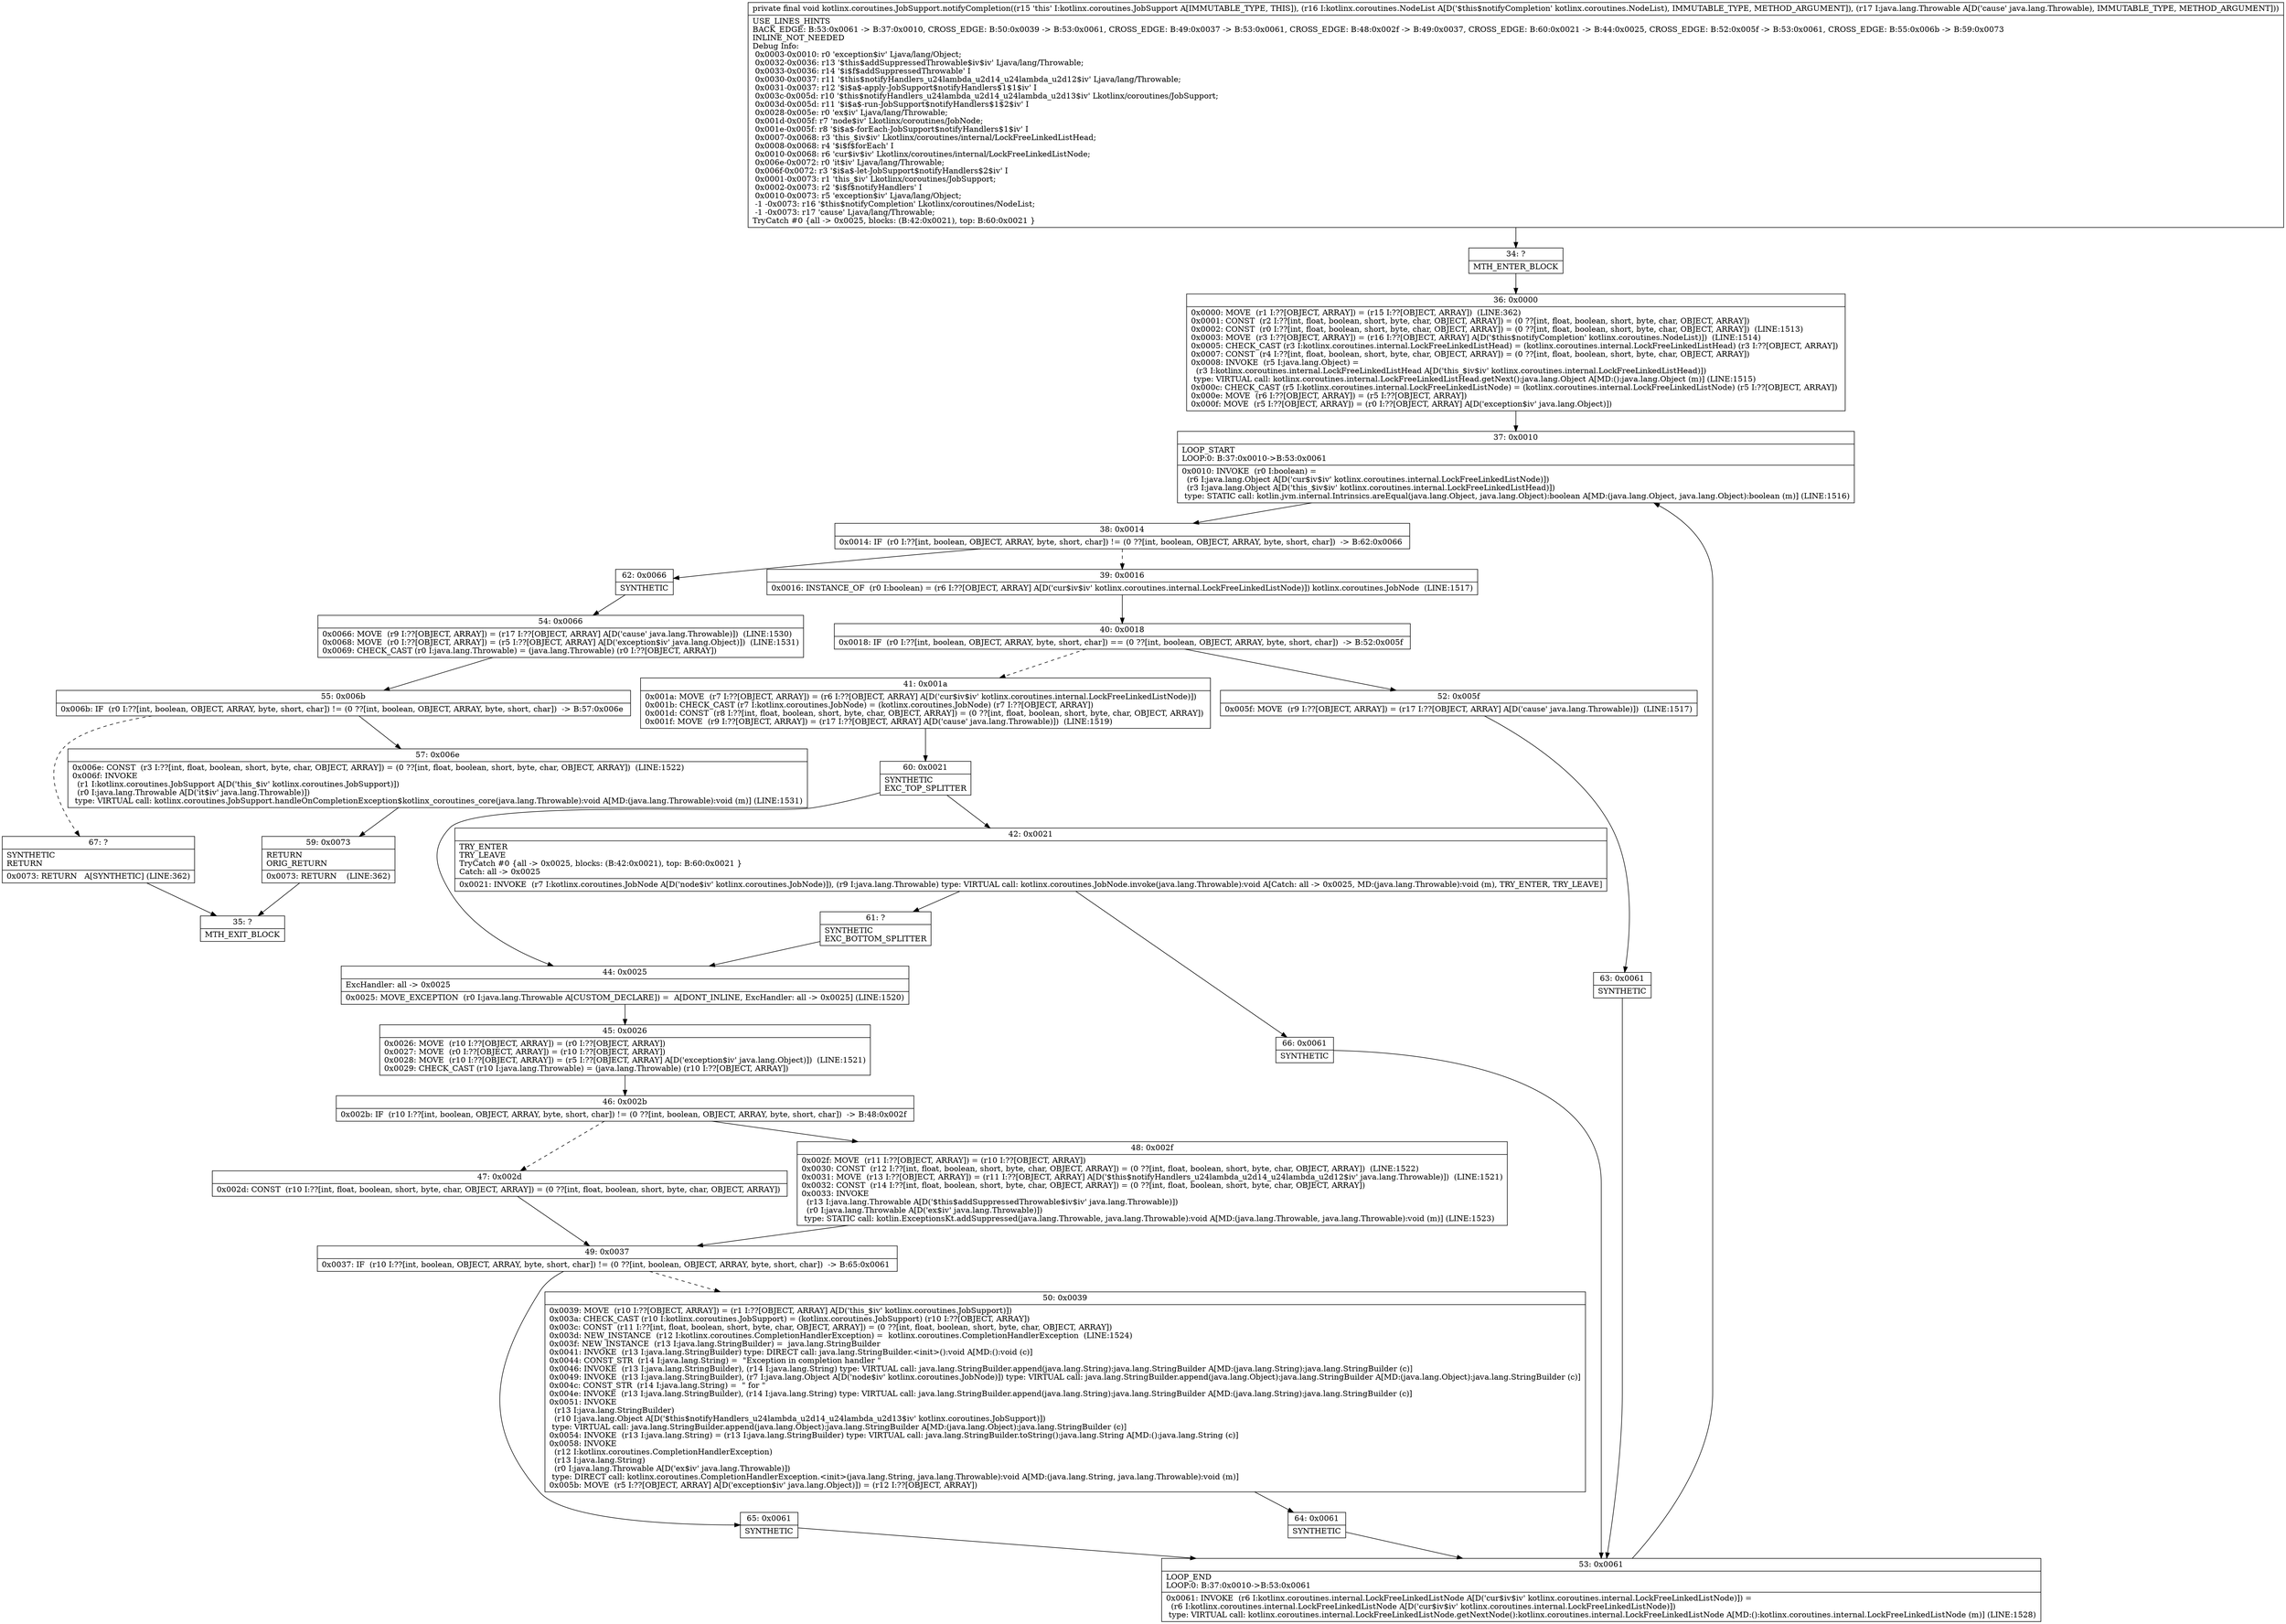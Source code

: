 digraph "CFG forkotlinx.coroutines.JobSupport.notifyCompletion(Lkotlinx\/coroutines\/NodeList;Ljava\/lang\/Throwable;)V" {
Node_34 [shape=record,label="{34\:\ ?|MTH_ENTER_BLOCK\l}"];
Node_36 [shape=record,label="{36\:\ 0x0000|0x0000: MOVE  (r1 I:??[OBJECT, ARRAY]) = (r15 I:??[OBJECT, ARRAY])  (LINE:362)\l0x0001: CONST  (r2 I:??[int, float, boolean, short, byte, char, OBJECT, ARRAY]) = (0 ??[int, float, boolean, short, byte, char, OBJECT, ARRAY]) \l0x0002: CONST  (r0 I:??[int, float, boolean, short, byte, char, OBJECT, ARRAY]) = (0 ??[int, float, boolean, short, byte, char, OBJECT, ARRAY])  (LINE:1513)\l0x0003: MOVE  (r3 I:??[OBJECT, ARRAY]) = (r16 I:??[OBJECT, ARRAY] A[D('$this$notifyCompletion' kotlinx.coroutines.NodeList)])  (LINE:1514)\l0x0005: CHECK_CAST (r3 I:kotlinx.coroutines.internal.LockFreeLinkedListHead) = (kotlinx.coroutines.internal.LockFreeLinkedListHead) (r3 I:??[OBJECT, ARRAY]) \l0x0007: CONST  (r4 I:??[int, float, boolean, short, byte, char, OBJECT, ARRAY]) = (0 ??[int, float, boolean, short, byte, char, OBJECT, ARRAY]) \l0x0008: INVOKE  (r5 I:java.lang.Object) = \l  (r3 I:kotlinx.coroutines.internal.LockFreeLinkedListHead A[D('this_$iv$iv' kotlinx.coroutines.internal.LockFreeLinkedListHead)])\l type: VIRTUAL call: kotlinx.coroutines.internal.LockFreeLinkedListHead.getNext():java.lang.Object A[MD:():java.lang.Object (m)] (LINE:1515)\l0x000c: CHECK_CAST (r5 I:kotlinx.coroutines.internal.LockFreeLinkedListNode) = (kotlinx.coroutines.internal.LockFreeLinkedListNode) (r5 I:??[OBJECT, ARRAY]) \l0x000e: MOVE  (r6 I:??[OBJECT, ARRAY]) = (r5 I:??[OBJECT, ARRAY]) \l0x000f: MOVE  (r5 I:??[OBJECT, ARRAY]) = (r0 I:??[OBJECT, ARRAY] A[D('exception$iv' java.lang.Object)]) \l}"];
Node_37 [shape=record,label="{37\:\ 0x0010|LOOP_START\lLOOP:0: B:37:0x0010\-\>B:53:0x0061\l|0x0010: INVOKE  (r0 I:boolean) = \l  (r6 I:java.lang.Object A[D('cur$iv$iv' kotlinx.coroutines.internal.LockFreeLinkedListNode)])\l  (r3 I:java.lang.Object A[D('this_$iv$iv' kotlinx.coroutines.internal.LockFreeLinkedListHead)])\l type: STATIC call: kotlin.jvm.internal.Intrinsics.areEqual(java.lang.Object, java.lang.Object):boolean A[MD:(java.lang.Object, java.lang.Object):boolean (m)] (LINE:1516)\l}"];
Node_38 [shape=record,label="{38\:\ 0x0014|0x0014: IF  (r0 I:??[int, boolean, OBJECT, ARRAY, byte, short, char]) != (0 ??[int, boolean, OBJECT, ARRAY, byte, short, char])  \-\> B:62:0x0066 \l}"];
Node_39 [shape=record,label="{39\:\ 0x0016|0x0016: INSTANCE_OF  (r0 I:boolean) = (r6 I:??[OBJECT, ARRAY] A[D('cur$iv$iv' kotlinx.coroutines.internal.LockFreeLinkedListNode)]) kotlinx.coroutines.JobNode  (LINE:1517)\l}"];
Node_40 [shape=record,label="{40\:\ 0x0018|0x0018: IF  (r0 I:??[int, boolean, OBJECT, ARRAY, byte, short, char]) == (0 ??[int, boolean, OBJECT, ARRAY, byte, short, char])  \-\> B:52:0x005f \l}"];
Node_41 [shape=record,label="{41\:\ 0x001a|0x001a: MOVE  (r7 I:??[OBJECT, ARRAY]) = (r6 I:??[OBJECT, ARRAY] A[D('cur$iv$iv' kotlinx.coroutines.internal.LockFreeLinkedListNode)]) \l0x001b: CHECK_CAST (r7 I:kotlinx.coroutines.JobNode) = (kotlinx.coroutines.JobNode) (r7 I:??[OBJECT, ARRAY]) \l0x001d: CONST  (r8 I:??[int, float, boolean, short, byte, char, OBJECT, ARRAY]) = (0 ??[int, float, boolean, short, byte, char, OBJECT, ARRAY]) \l0x001f: MOVE  (r9 I:??[OBJECT, ARRAY]) = (r17 I:??[OBJECT, ARRAY] A[D('cause' java.lang.Throwable)])  (LINE:1519)\l}"];
Node_60 [shape=record,label="{60\:\ 0x0021|SYNTHETIC\lEXC_TOP_SPLITTER\l}"];
Node_42 [shape=record,label="{42\:\ 0x0021|TRY_ENTER\lTRY_LEAVE\lTryCatch #0 \{all \-\> 0x0025, blocks: (B:42:0x0021), top: B:60:0x0021 \}\lCatch: all \-\> 0x0025\l|0x0021: INVOKE  (r7 I:kotlinx.coroutines.JobNode A[D('node$iv' kotlinx.coroutines.JobNode)]), (r9 I:java.lang.Throwable) type: VIRTUAL call: kotlinx.coroutines.JobNode.invoke(java.lang.Throwable):void A[Catch: all \-\> 0x0025, MD:(java.lang.Throwable):void (m), TRY_ENTER, TRY_LEAVE]\l}"];
Node_61 [shape=record,label="{61\:\ ?|SYNTHETIC\lEXC_BOTTOM_SPLITTER\l}"];
Node_66 [shape=record,label="{66\:\ 0x0061|SYNTHETIC\l}"];
Node_53 [shape=record,label="{53\:\ 0x0061|LOOP_END\lLOOP:0: B:37:0x0010\-\>B:53:0x0061\l|0x0061: INVOKE  (r6 I:kotlinx.coroutines.internal.LockFreeLinkedListNode A[D('cur$iv$iv' kotlinx.coroutines.internal.LockFreeLinkedListNode)]) = \l  (r6 I:kotlinx.coroutines.internal.LockFreeLinkedListNode A[D('cur$iv$iv' kotlinx.coroutines.internal.LockFreeLinkedListNode)])\l type: VIRTUAL call: kotlinx.coroutines.internal.LockFreeLinkedListNode.getNextNode():kotlinx.coroutines.internal.LockFreeLinkedListNode A[MD:():kotlinx.coroutines.internal.LockFreeLinkedListNode (m)] (LINE:1528)\l}"];
Node_44 [shape=record,label="{44\:\ 0x0025|ExcHandler: all \-\> 0x0025\l|0x0025: MOVE_EXCEPTION  (r0 I:java.lang.Throwable A[CUSTOM_DECLARE]) =  A[DONT_INLINE, ExcHandler: all \-\> 0x0025] (LINE:1520)\l}"];
Node_45 [shape=record,label="{45\:\ 0x0026|0x0026: MOVE  (r10 I:??[OBJECT, ARRAY]) = (r0 I:??[OBJECT, ARRAY]) \l0x0027: MOVE  (r0 I:??[OBJECT, ARRAY]) = (r10 I:??[OBJECT, ARRAY]) \l0x0028: MOVE  (r10 I:??[OBJECT, ARRAY]) = (r5 I:??[OBJECT, ARRAY] A[D('exception$iv' java.lang.Object)])  (LINE:1521)\l0x0029: CHECK_CAST (r10 I:java.lang.Throwable) = (java.lang.Throwable) (r10 I:??[OBJECT, ARRAY]) \l}"];
Node_46 [shape=record,label="{46\:\ 0x002b|0x002b: IF  (r10 I:??[int, boolean, OBJECT, ARRAY, byte, short, char]) != (0 ??[int, boolean, OBJECT, ARRAY, byte, short, char])  \-\> B:48:0x002f \l}"];
Node_47 [shape=record,label="{47\:\ 0x002d|0x002d: CONST  (r10 I:??[int, float, boolean, short, byte, char, OBJECT, ARRAY]) = (0 ??[int, float, boolean, short, byte, char, OBJECT, ARRAY]) \l}"];
Node_49 [shape=record,label="{49\:\ 0x0037|0x0037: IF  (r10 I:??[int, boolean, OBJECT, ARRAY, byte, short, char]) != (0 ??[int, boolean, OBJECT, ARRAY, byte, short, char])  \-\> B:65:0x0061 \l}"];
Node_50 [shape=record,label="{50\:\ 0x0039|0x0039: MOVE  (r10 I:??[OBJECT, ARRAY]) = (r1 I:??[OBJECT, ARRAY] A[D('this_$iv' kotlinx.coroutines.JobSupport)]) \l0x003a: CHECK_CAST (r10 I:kotlinx.coroutines.JobSupport) = (kotlinx.coroutines.JobSupport) (r10 I:??[OBJECT, ARRAY]) \l0x003c: CONST  (r11 I:??[int, float, boolean, short, byte, char, OBJECT, ARRAY]) = (0 ??[int, float, boolean, short, byte, char, OBJECT, ARRAY]) \l0x003d: NEW_INSTANCE  (r12 I:kotlinx.coroutines.CompletionHandlerException) =  kotlinx.coroutines.CompletionHandlerException  (LINE:1524)\l0x003f: NEW_INSTANCE  (r13 I:java.lang.StringBuilder) =  java.lang.StringBuilder \l0x0041: INVOKE  (r13 I:java.lang.StringBuilder) type: DIRECT call: java.lang.StringBuilder.\<init\>():void A[MD:():void (c)]\l0x0044: CONST_STR  (r14 I:java.lang.String) =  \"Exception in completion handler \" \l0x0046: INVOKE  (r13 I:java.lang.StringBuilder), (r14 I:java.lang.String) type: VIRTUAL call: java.lang.StringBuilder.append(java.lang.String):java.lang.StringBuilder A[MD:(java.lang.String):java.lang.StringBuilder (c)]\l0x0049: INVOKE  (r13 I:java.lang.StringBuilder), (r7 I:java.lang.Object A[D('node$iv' kotlinx.coroutines.JobNode)]) type: VIRTUAL call: java.lang.StringBuilder.append(java.lang.Object):java.lang.StringBuilder A[MD:(java.lang.Object):java.lang.StringBuilder (c)]\l0x004c: CONST_STR  (r14 I:java.lang.String) =  \" for \" \l0x004e: INVOKE  (r13 I:java.lang.StringBuilder), (r14 I:java.lang.String) type: VIRTUAL call: java.lang.StringBuilder.append(java.lang.String):java.lang.StringBuilder A[MD:(java.lang.String):java.lang.StringBuilder (c)]\l0x0051: INVOKE  \l  (r13 I:java.lang.StringBuilder)\l  (r10 I:java.lang.Object A[D('$this$notifyHandlers_u24lambda_u2d14_u24lambda_u2d13$iv' kotlinx.coroutines.JobSupport)])\l type: VIRTUAL call: java.lang.StringBuilder.append(java.lang.Object):java.lang.StringBuilder A[MD:(java.lang.Object):java.lang.StringBuilder (c)]\l0x0054: INVOKE  (r13 I:java.lang.String) = (r13 I:java.lang.StringBuilder) type: VIRTUAL call: java.lang.StringBuilder.toString():java.lang.String A[MD:():java.lang.String (c)]\l0x0058: INVOKE  \l  (r12 I:kotlinx.coroutines.CompletionHandlerException)\l  (r13 I:java.lang.String)\l  (r0 I:java.lang.Throwable A[D('ex$iv' java.lang.Throwable)])\l type: DIRECT call: kotlinx.coroutines.CompletionHandlerException.\<init\>(java.lang.String, java.lang.Throwable):void A[MD:(java.lang.String, java.lang.Throwable):void (m)]\l0x005b: MOVE  (r5 I:??[OBJECT, ARRAY] A[D('exception$iv' java.lang.Object)]) = (r12 I:??[OBJECT, ARRAY]) \l}"];
Node_64 [shape=record,label="{64\:\ 0x0061|SYNTHETIC\l}"];
Node_65 [shape=record,label="{65\:\ 0x0061|SYNTHETIC\l}"];
Node_48 [shape=record,label="{48\:\ 0x002f|0x002f: MOVE  (r11 I:??[OBJECT, ARRAY]) = (r10 I:??[OBJECT, ARRAY]) \l0x0030: CONST  (r12 I:??[int, float, boolean, short, byte, char, OBJECT, ARRAY]) = (0 ??[int, float, boolean, short, byte, char, OBJECT, ARRAY])  (LINE:1522)\l0x0031: MOVE  (r13 I:??[OBJECT, ARRAY]) = (r11 I:??[OBJECT, ARRAY] A[D('$this$notifyHandlers_u24lambda_u2d14_u24lambda_u2d12$iv' java.lang.Throwable)])  (LINE:1521)\l0x0032: CONST  (r14 I:??[int, float, boolean, short, byte, char, OBJECT, ARRAY]) = (0 ??[int, float, boolean, short, byte, char, OBJECT, ARRAY]) \l0x0033: INVOKE  \l  (r13 I:java.lang.Throwable A[D('$this$addSuppressedThrowable$iv$iv' java.lang.Throwable)])\l  (r0 I:java.lang.Throwable A[D('ex$iv' java.lang.Throwable)])\l type: STATIC call: kotlin.ExceptionsKt.addSuppressed(java.lang.Throwable, java.lang.Throwable):void A[MD:(java.lang.Throwable, java.lang.Throwable):void (m)] (LINE:1523)\l}"];
Node_52 [shape=record,label="{52\:\ 0x005f|0x005f: MOVE  (r9 I:??[OBJECT, ARRAY]) = (r17 I:??[OBJECT, ARRAY] A[D('cause' java.lang.Throwable)])  (LINE:1517)\l}"];
Node_63 [shape=record,label="{63\:\ 0x0061|SYNTHETIC\l}"];
Node_62 [shape=record,label="{62\:\ 0x0066|SYNTHETIC\l}"];
Node_54 [shape=record,label="{54\:\ 0x0066|0x0066: MOVE  (r9 I:??[OBJECT, ARRAY]) = (r17 I:??[OBJECT, ARRAY] A[D('cause' java.lang.Throwable)])  (LINE:1530)\l0x0068: MOVE  (r0 I:??[OBJECT, ARRAY]) = (r5 I:??[OBJECT, ARRAY] A[D('exception$iv' java.lang.Object)])  (LINE:1531)\l0x0069: CHECK_CAST (r0 I:java.lang.Throwable) = (java.lang.Throwable) (r0 I:??[OBJECT, ARRAY]) \l}"];
Node_55 [shape=record,label="{55\:\ 0x006b|0x006b: IF  (r0 I:??[int, boolean, OBJECT, ARRAY, byte, short, char]) != (0 ??[int, boolean, OBJECT, ARRAY, byte, short, char])  \-\> B:57:0x006e \l}"];
Node_57 [shape=record,label="{57\:\ 0x006e|0x006e: CONST  (r3 I:??[int, float, boolean, short, byte, char, OBJECT, ARRAY]) = (0 ??[int, float, boolean, short, byte, char, OBJECT, ARRAY])  (LINE:1522)\l0x006f: INVOKE  \l  (r1 I:kotlinx.coroutines.JobSupport A[D('this_$iv' kotlinx.coroutines.JobSupport)])\l  (r0 I:java.lang.Throwable A[D('it$iv' java.lang.Throwable)])\l type: VIRTUAL call: kotlinx.coroutines.JobSupport.handleOnCompletionException$kotlinx_coroutines_core(java.lang.Throwable):void A[MD:(java.lang.Throwable):void (m)] (LINE:1531)\l}"];
Node_59 [shape=record,label="{59\:\ 0x0073|RETURN\lORIG_RETURN\l|0x0073: RETURN    (LINE:362)\l}"];
Node_35 [shape=record,label="{35\:\ ?|MTH_EXIT_BLOCK\l}"];
Node_67 [shape=record,label="{67\:\ ?|SYNTHETIC\lRETURN\l|0x0073: RETURN   A[SYNTHETIC] (LINE:362)\l}"];
MethodNode[shape=record,label="{private final void kotlinx.coroutines.JobSupport.notifyCompletion((r15 'this' I:kotlinx.coroutines.JobSupport A[IMMUTABLE_TYPE, THIS]), (r16 I:kotlinx.coroutines.NodeList A[D('$this$notifyCompletion' kotlinx.coroutines.NodeList), IMMUTABLE_TYPE, METHOD_ARGUMENT]), (r17 I:java.lang.Throwable A[D('cause' java.lang.Throwable), IMMUTABLE_TYPE, METHOD_ARGUMENT]))  | USE_LINES_HINTS\lBACK_EDGE: B:53:0x0061 \-\> B:37:0x0010, CROSS_EDGE: B:50:0x0039 \-\> B:53:0x0061, CROSS_EDGE: B:49:0x0037 \-\> B:53:0x0061, CROSS_EDGE: B:48:0x002f \-\> B:49:0x0037, CROSS_EDGE: B:60:0x0021 \-\> B:44:0x0025, CROSS_EDGE: B:52:0x005f \-\> B:53:0x0061, CROSS_EDGE: B:55:0x006b \-\> B:59:0x0073\lINLINE_NOT_NEEDED\lDebug Info:\l  0x0003\-0x0010: r0 'exception$iv' Ljava\/lang\/Object;\l  0x0032\-0x0036: r13 '$this$addSuppressedThrowable$iv$iv' Ljava\/lang\/Throwable;\l  0x0033\-0x0036: r14 '$i$f$addSuppressedThrowable' I\l  0x0030\-0x0037: r11 '$this$notifyHandlers_u24lambda_u2d14_u24lambda_u2d12$iv' Ljava\/lang\/Throwable;\l  0x0031\-0x0037: r12 '$i$a$\-apply\-JobSupport$notifyHandlers$1$1$iv' I\l  0x003c\-0x005d: r10 '$this$notifyHandlers_u24lambda_u2d14_u24lambda_u2d13$iv' Lkotlinx\/coroutines\/JobSupport;\l  0x003d\-0x005d: r11 '$i$a$\-run\-JobSupport$notifyHandlers$1$2$iv' I\l  0x0028\-0x005e: r0 'ex$iv' Ljava\/lang\/Throwable;\l  0x001d\-0x005f: r7 'node$iv' Lkotlinx\/coroutines\/JobNode;\l  0x001e\-0x005f: r8 '$i$a$\-forEach\-JobSupport$notifyHandlers$1$iv' I\l  0x0007\-0x0068: r3 'this_$iv$iv' Lkotlinx\/coroutines\/internal\/LockFreeLinkedListHead;\l  0x0008\-0x0068: r4 '$i$f$forEach' I\l  0x0010\-0x0068: r6 'cur$iv$iv' Lkotlinx\/coroutines\/internal\/LockFreeLinkedListNode;\l  0x006e\-0x0072: r0 'it$iv' Ljava\/lang\/Throwable;\l  0x006f\-0x0072: r3 '$i$a$\-let\-JobSupport$notifyHandlers$2$iv' I\l  0x0001\-0x0073: r1 'this_$iv' Lkotlinx\/coroutines\/JobSupport;\l  0x0002\-0x0073: r2 '$i$f$notifyHandlers' I\l  0x0010\-0x0073: r5 'exception$iv' Ljava\/lang\/Object;\l  \-1 \-0x0073: r16 '$this$notifyCompletion' Lkotlinx\/coroutines\/NodeList;\l  \-1 \-0x0073: r17 'cause' Ljava\/lang\/Throwable;\lTryCatch #0 \{all \-\> 0x0025, blocks: (B:42:0x0021), top: B:60:0x0021 \}\l}"];
MethodNode -> Node_34;Node_34 -> Node_36;
Node_36 -> Node_37;
Node_37 -> Node_38;
Node_38 -> Node_39[style=dashed];
Node_38 -> Node_62;
Node_39 -> Node_40;
Node_40 -> Node_41[style=dashed];
Node_40 -> Node_52;
Node_41 -> Node_60;
Node_60 -> Node_42;
Node_60 -> Node_44;
Node_42 -> Node_61;
Node_42 -> Node_66;
Node_61 -> Node_44;
Node_66 -> Node_53;
Node_53 -> Node_37;
Node_44 -> Node_45;
Node_45 -> Node_46;
Node_46 -> Node_47[style=dashed];
Node_46 -> Node_48;
Node_47 -> Node_49;
Node_49 -> Node_50[style=dashed];
Node_49 -> Node_65;
Node_50 -> Node_64;
Node_64 -> Node_53;
Node_65 -> Node_53;
Node_48 -> Node_49;
Node_52 -> Node_63;
Node_63 -> Node_53;
Node_62 -> Node_54;
Node_54 -> Node_55;
Node_55 -> Node_57;
Node_55 -> Node_67[style=dashed];
Node_57 -> Node_59;
Node_59 -> Node_35;
Node_67 -> Node_35;
}

